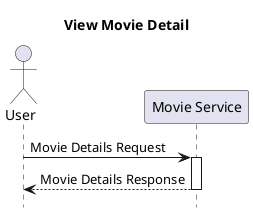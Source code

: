 @startuml
hide footbox
title View Movie Detail

actor User
participant "Movie Service" as MS

User -> MS: Movie Details Request
activate MS
MS --> User: Movie Details Response
deactivate MS

@enduml